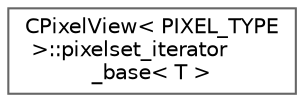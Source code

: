 digraph "Graphical Class Hierarchy"
{
 // LATEX_PDF_SIZE
  bgcolor="transparent";
  edge [fontname=Helvetica,fontsize=10,labelfontname=Helvetica,labelfontsize=10];
  node [fontname=Helvetica,fontsize=10,shape=box,height=0.2,width=0.4];
  rankdir="LR";
  Node0 [id="Node000000",label="CPixelView\< PIXEL_TYPE\l \>::pixelset_iterator\l_base\< T \>",height=0.2,width=0.4,color="grey40", fillcolor="white", style="filled",URL="$de/d64/group___pixel_set.html#db/d9b/class_c_pixel_view_1_1pixelset__iterator__base",tooltip="Iterator helper class for CPixelView."];
}
